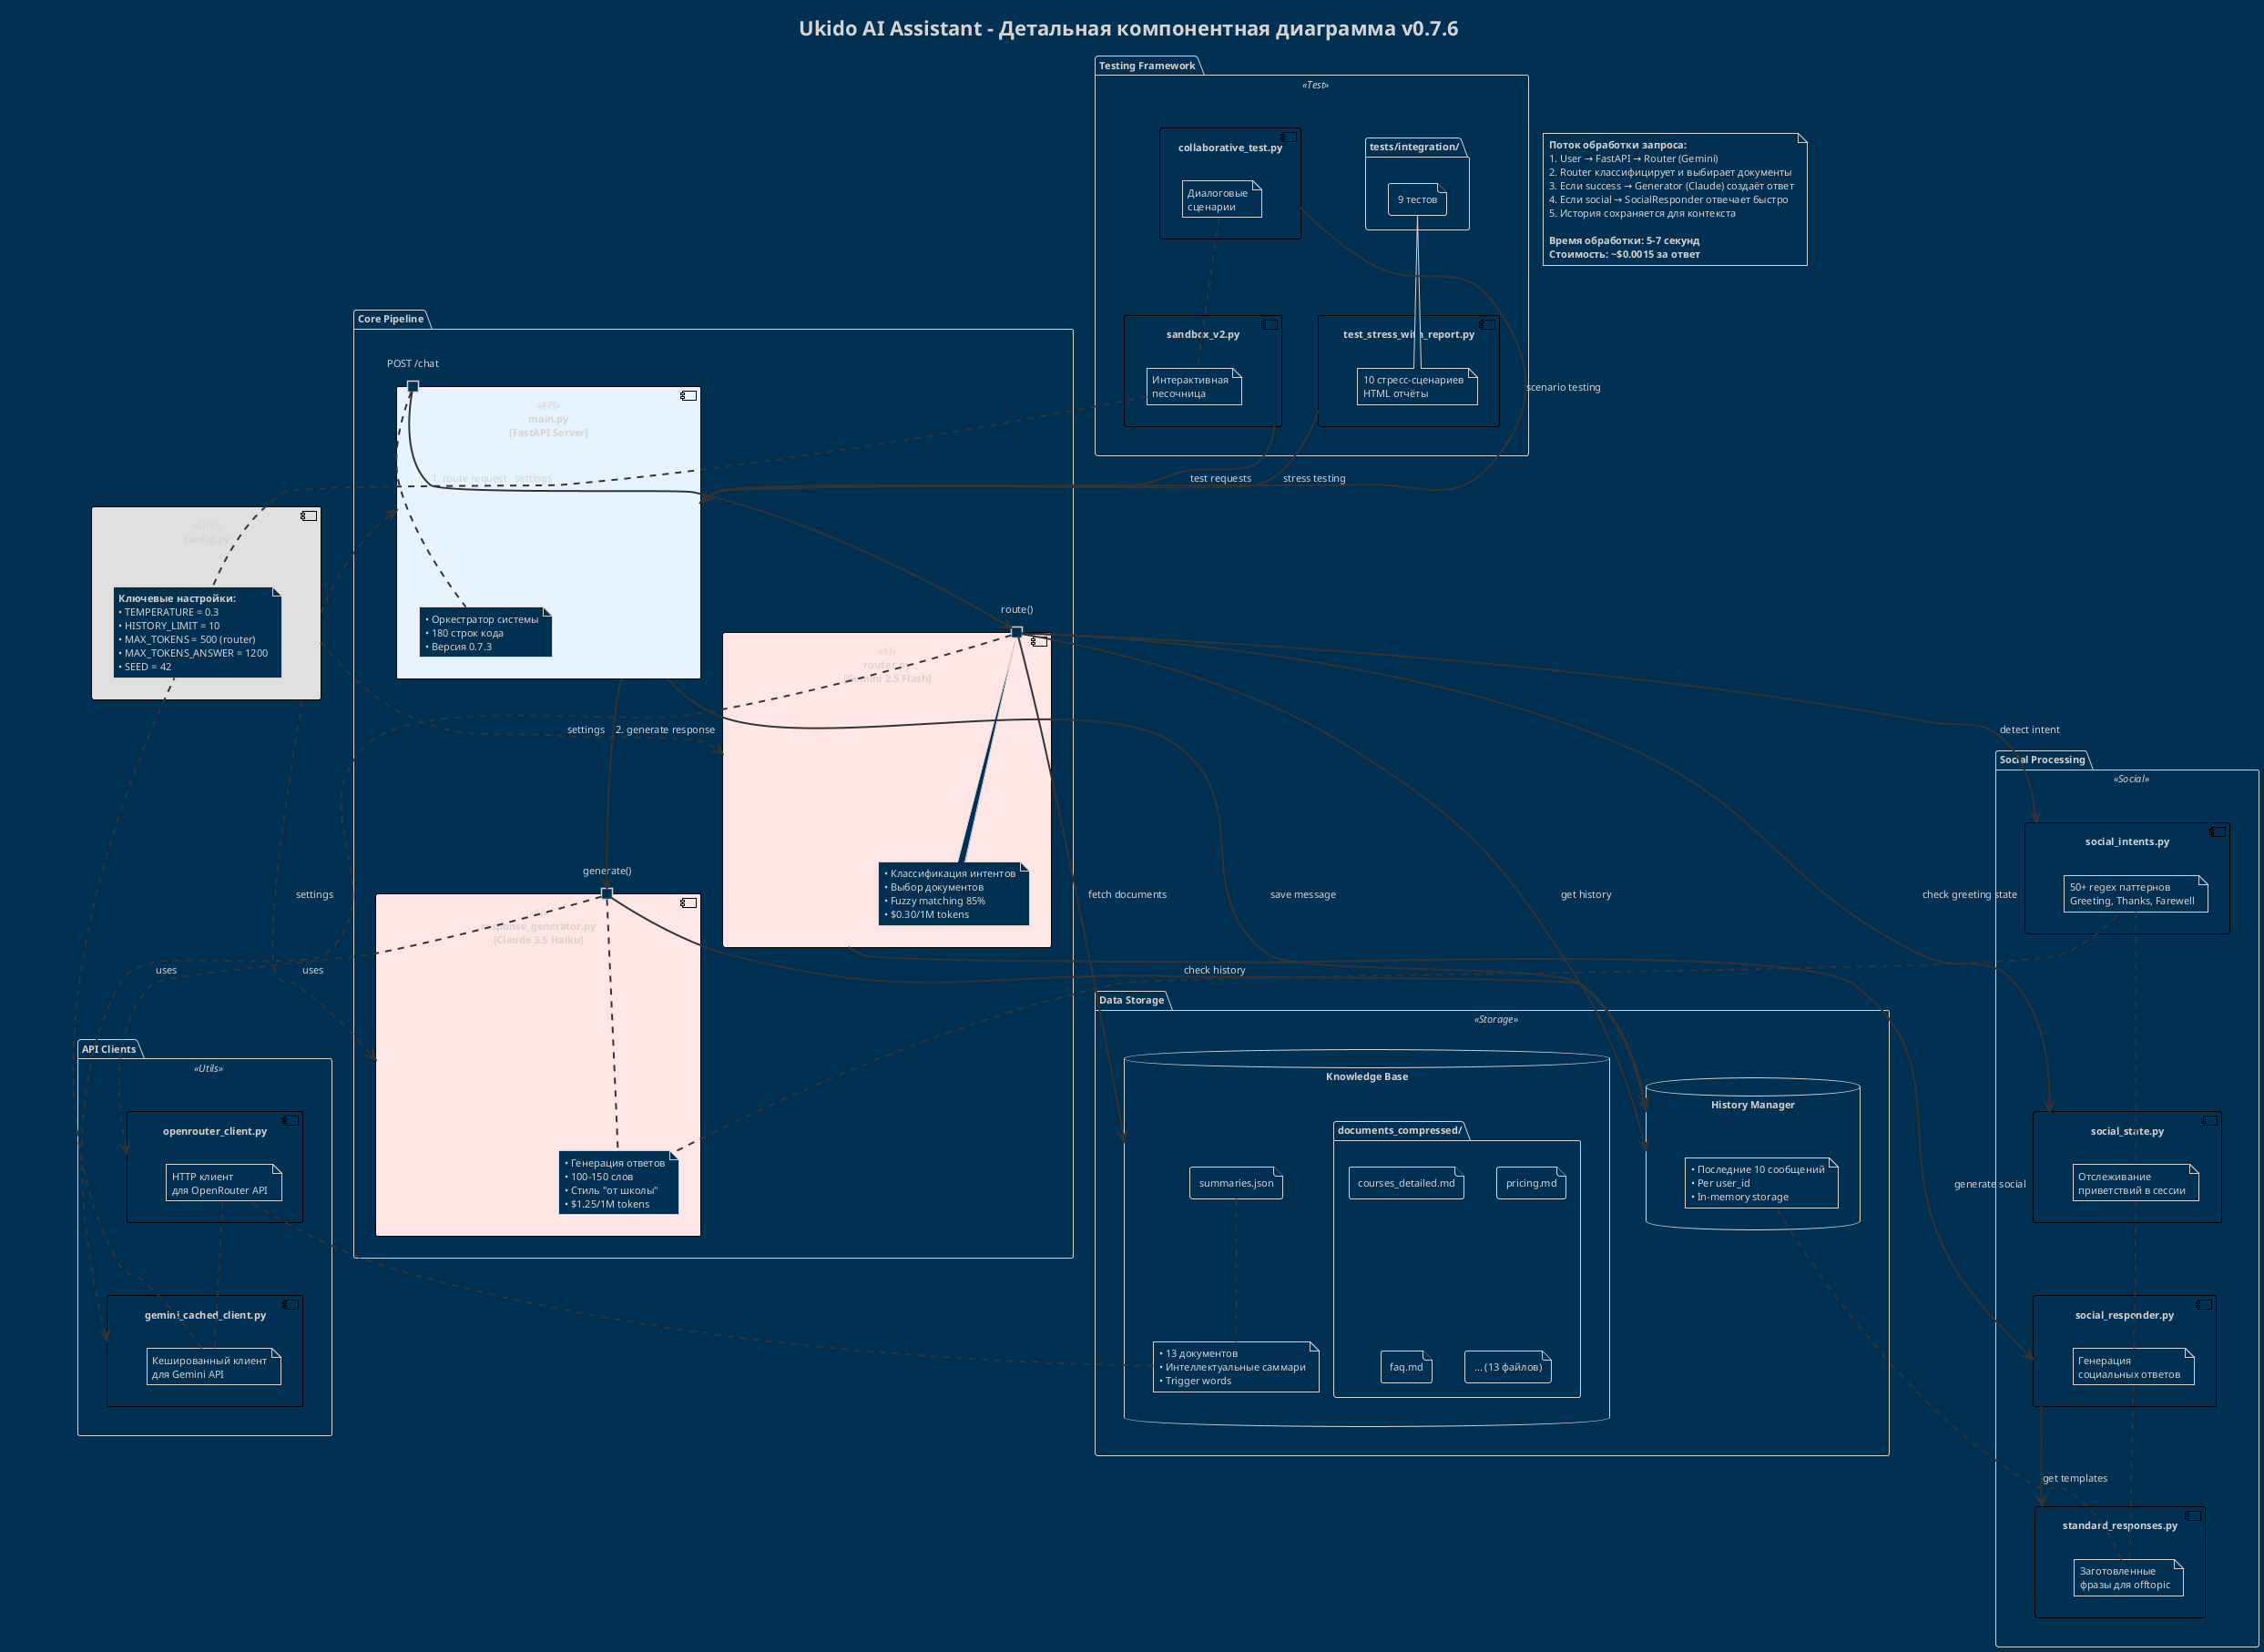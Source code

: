 @startuml ukido_component_detailed
!theme blueprint
title Ukido AI Assistant - Детальная компонентная диаграмма v0.7.6

skinparam component {
    BackgroundColor<<API>> #E6F3FF
    BackgroundColor<<AI>> #FFE6E6
    BackgroundColor<<Storage>> #F0E6FF
    BackgroundColor<<Social>> #FFFACD
    BackgroundColor<<Utils>> #E0E0E0
    BackgroundColor<<Test>> #D4EDDA
    BorderColor Black
    ArrowColor #333333
}

skinparam defaultFontSize 11
skinparam ArrowThickness 2

' ===== ГЛАВНЫЕ КОМПОНЕНТЫ =====
package "Core Pipeline" {
    component "main.py\n[FastAPI Server]" as Main <<API>> {
        port "POST /chat" as ChatEndpoint
        note right: • Оркестратор системы\n• 180 строк кода\n• Версия 0.7.3
    }
    
    component "router.py\n[Gemini 2.5 Flash]" as Router <<AI>> {
        port "route()" as RouteMethod
        note right: • Классификация интентов\n• Выбор документов\n• Fuzzy matching 85%\n• $0.30/1M tokens
    }
    
    component "response_generator.py\n[Claude 3.5 Haiku]" as Generator <<AI>> {
        port "generate()" as GenerateMethod
        note right: • Генерация ответов\n• 100-150 слов\n• Стиль "от школы"\n• $1.25/1M tokens
    }
}

' ===== СОЦИАЛЬНЫЕ КОМПОНЕНТЫ =====
package "Social Processing" <<Social>> {
    component "social_intents.py" as SocialIntents {
        note bottom: 50+ regex паттернов\nGreeting, Thanks, Farewell
    }
    
    component "social_state.py" as SocialState {
        note bottom: Отслеживание\nприветствий в сессии
    }
    
    component "social_responder.py" as SocialResponder {
        note bottom: Генерация\nсоциальных ответов
    }
    
    component "standard_responses.py" as StandardResponses {
        note bottom: Заготовленные\nфразы для offtopic
    }
}

' ===== ХРАНИЛИЩА =====
package "Data Storage" <<Storage>> {
    database "History Manager" as History {
        note bottom: • Последние 10 сообщений\n• Per user_id\n• In-memory storage
    }
    
    database "Knowledge Base" as KB {
        folder "documents_compressed/" as Docs {
            file "courses_detailed.md" as Doc1
            file "pricing.md" as Doc2
            file "faq.md" as Doc3
            file "... (13 файлов)" as DocN
        }
        file "summaries.json" as Summaries
        note bottom: • 13 документов\n• Интеллектуальные саммари\n• Trigger words
    }
}

' ===== КЛИЕНТЫ API =====
package "API Clients" <<Utils>> {
    component "openrouter_client.py" as OpenRouterClient {
        note bottom: HTTP клиент\nдля OpenRouter API
    }
    
    component "gemini_cached_client.py" as GeminiClient {
        note bottom: Кешированный клиент\nдля Gemini API
    }
}

' ===== КОНФИГУРАЦИЯ =====
component "config.py" as Config <<Utils>> {
    note right
        **Ключевые настройки:**
        • TEMPERATURE = 0.3
        • HISTORY_LIMIT = 10
        • MAX_TOKENS = 500 (router)
        • MAX_TOKENS_ANSWER = 1200
        • SEED = 42
    end note
}

' ===== ТЕСТИРОВАНИЕ =====
package "Testing Framework" <<Test>> {
    component "sandbox_v2.py" as Sandbox {
        note top: Интерактивная\nпесочница
    }
    
    component "collaborative_test.py" as CollabTest {
        note top: Диалоговые\nсценарии
    }
    
    folder "tests/integration/" as IntTests {
        file "9 тестов" as Tests
    }
    
    component "test_stress_with_report.py" as StressTest {
        note bottom: 10 стресс-сценариев\nHTML отчёты
    }
}

' ===== СВЯЗИ МЕЖДУ КОМПОНЕНТАМИ =====
ChatEndpoint --> RouteMethod: 1. route request
RouteMethod --> History: get history
RouteMethod --> SocialIntents: detect intent
RouteMethod --> SocialState: check greeting state
RouteMethod --> KB: fetch documents
RouteMethod ..> GeminiClient: uses

Router --> SocialResponder: generate social
SocialResponder --> StandardResponses: get templates

Main --> GenerateMethod: 2. generate response
GenerateMethod --> History: check history
GenerateMethod ..> OpenRouterClient: uses

Main --> History: save message

' Конфигурация используется всеми
Config ..> Main: settings
Config ..> Router: settings
Config ..> Generator: settings

' Тестирование
Sandbox --> Main: test requests
CollabTest --> Main: scenario testing
StressTest --> Main: stress testing

' ===== ПОТОК ДАННЫХ =====
note as DataFlow
    **Поток обработки запроса:**
    1. User → FastAPI → Router (Gemini)
    2. Router классифицирует и выбирает документы
    3. Если success → Generator (Claude) создаёт ответ
    4. Если social → SocialResponder отвечает быстро
    5. История сохраняется для контекста
    
    **Время обработки: 5-7 секунд**
    **Стоимость: ~$0.0015 за ответ**
end note

@enduml